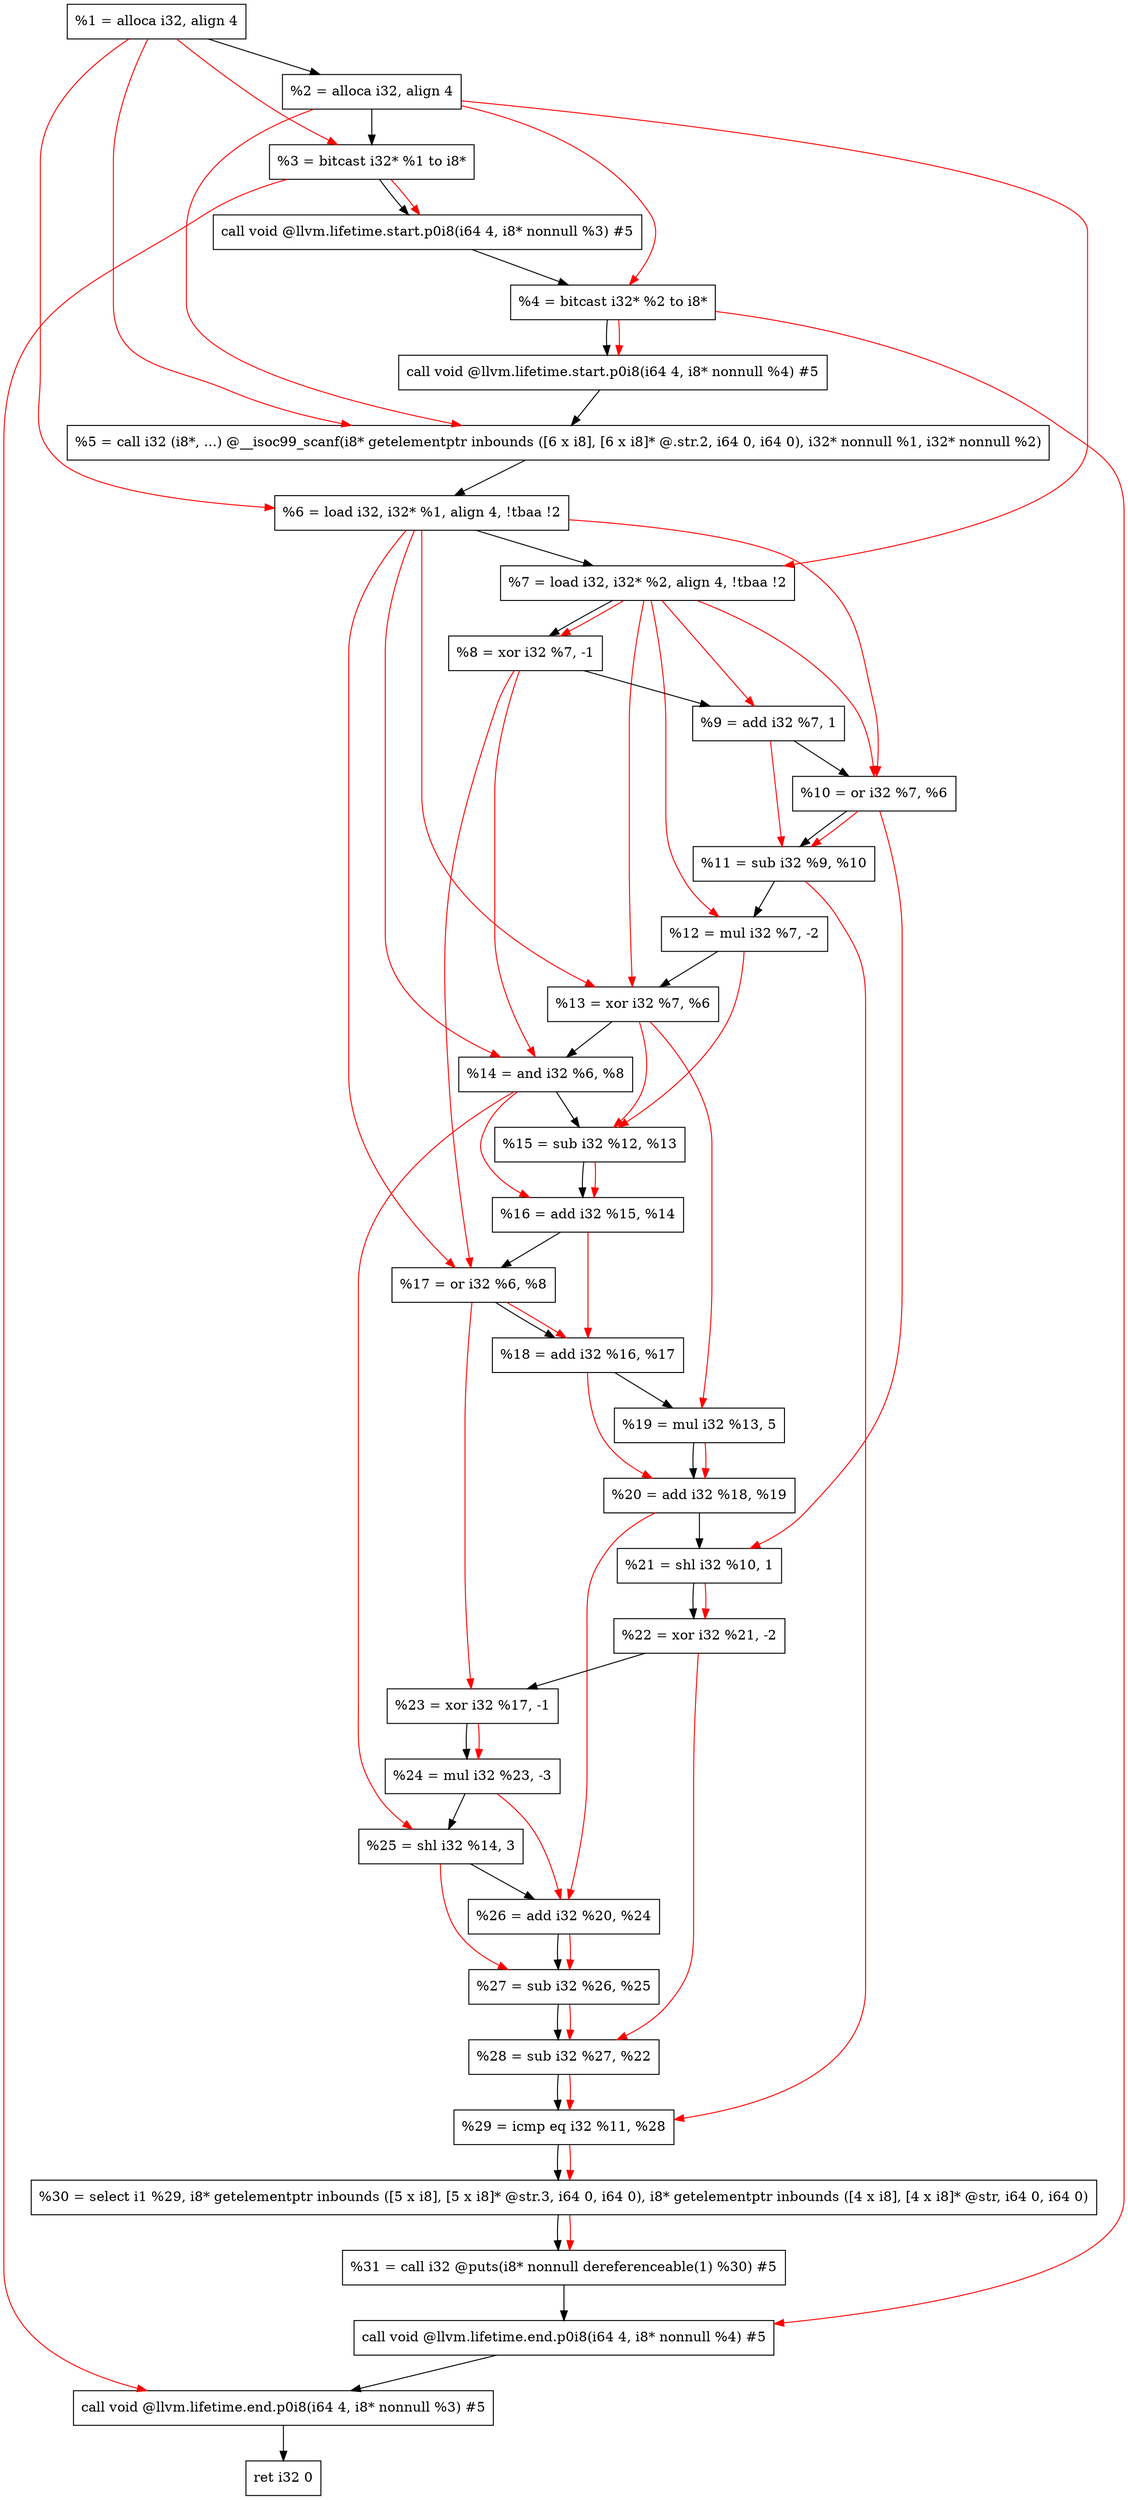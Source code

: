 digraph "DFG for'main' function" {
	Node0x6c6c18[shape=record, label="  %1 = alloca i32, align 4"];
	Node0x6c6c98[shape=record, label="  %2 = alloca i32, align 4"];
	Node0x6c6d28[shape=record, label="  %3 = bitcast i32* %1 to i8*"];
	Node0x6c7188[shape=record, label="  call void @llvm.lifetime.start.p0i8(i64 4, i8* nonnull %3) #5"];
	Node0x6c7268[shape=record, label="  %4 = bitcast i32* %2 to i8*"];
	Node0x6c7388[shape=record, label="  call void @llvm.lifetime.start.p0i8(i64 4, i8* nonnull %4) #5"];
	Node0x6c75c0[shape=record, label="  %5 = call i32 (i8*, ...) @__isoc99_scanf(i8* getelementptr inbounds ([6 x i8], [6 x i8]* @.str.2, i64 0, i64 0), i32* nonnull %1, i32* nonnull %2)"];
	Node0x6c7678[shape=record, label="  %6 = load i32, i32* %1, align 4, !tbaa !2"];
	Node0x6c85e8[shape=record, label="  %7 = load i32, i32* %2, align 4, !tbaa !2"];
	Node0x6c8c70[shape=record, label="  %8 = xor i32 %7, -1"];
	Node0x6c8ce0[shape=record, label="  %9 = add i32 %7, 1"];
	Node0x6c8d50[shape=record, label="  %10 = or i32 %7, %6"];
	Node0x6c8dc0[shape=record, label="  %11 = sub i32 %9, %10"];
	Node0x6c8e30[shape=record, label="  %12 = mul i32 %7, -2"];
	Node0x6c8ea0[shape=record, label="  %13 = xor i32 %7, %6"];
	Node0x6c8f10[shape=record, label="  %14 = and i32 %6, %8"];
	Node0x6c8f80[shape=record, label="  %15 = sub i32 %12, %13"];
	Node0x6c8ff0[shape=record, label="  %16 = add i32 %15, %14"];
	Node0x6c9060[shape=record, label="  %17 = or i32 %6, %8"];
	Node0x6c90d0[shape=record, label="  %18 = add i32 %16, %17"];
	Node0x6c9140[shape=record, label="  %19 = mul i32 %13, 5"];
	Node0x6c91b0[shape=record, label="  %20 = add i32 %18, %19"];
	Node0x6c9220[shape=record, label="  %21 = shl i32 %10, 1"];
	Node0x6c9290[shape=record, label="  %22 = xor i32 %21, -2"];
	Node0x6c9300[shape=record, label="  %23 = xor i32 %17, -1"];
	Node0x6c9370[shape=record, label="  %24 = mul i32 %23, -3"];
	Node0x6c93e0[shape=record, label="  %25 = shl i32 %14, 3"];
	Node0x6c9450[shape=record, label="  %26 = add i32 %20, %24"];
	Node0x6c94c0[shape=record, label="  %27 = sub i32 %26, %25"];
	Node0x6c9530[shape=record, label="  %28 = sub i32 %27, %22"];
	Node0x6c95a0[shape=record, label="  %29 = icmp eq i32 %11, %28"];
	Node0x6679d8[shape=record, label="  %30 = select i1 %29, i8* getelementptr inbounds ([5 x i8], [5 x i8]* @str.3, i64 0, i64 0), i8* getelementptr inbounds ([4 x i8], [4 x i8]* @str, i64 0, i64 0)"];
	Node0x6c9630[shape=record, label="  %31 = call i32 @puts(i8* nonnull dereferenceable(1) %30) #5"];
	Node0x6c9888[shape=record, label="  call void @llvm.lifetime.end.p0i8(i64 4, i8* nonnull %4) #5"];
	Node0x6c99e8[shape=record, label="  call void @llvm.lifetime.end.p0i8(i64 4, i8* nonnull %3) #5"];
	Node0x6c9aa8[shape=record, label="  ret i32 0"];
	Node0x6c6c18 -> Node0x6c6c98;
	Node0x6c6c98 -> Node0x6c6d28;
	Node0x6c6d28 -> Node0x6c7188;
	Node0x6c7188 -> Node0x6c7268;
	Node0x6c7268 -> Node0x6c7388;
	Node0x6c7388 -> Node0x6c75c0;
	Node0x6c75c0 -> Node0x6c7678;
	Node0x6c7678 -> Node0x6c85e8;
	Node0x6c85e8 -> Node0x6c8c70;
	Node0x6c8c70 -> Node0x6c8ce0;
	Node0x6c8ce0 -> Node0x6c8d50;
	Node0x6c8d50 -> Node0x6c8dc0;
	Node0x6c8dc0 -> Node0x6c8e30;
	Node0x6c8e30 -> Node0x6c8ea0;
	Node0x6c8ea0 -> Node0x6c8f10;
	Node0x6c8f10 -> Node0x6c8f80;
	Node0x6c8f80 -> Node0x6c8ff0;
	Node0x6c8ff0 -> Node0x6c9060;
	Node0x6c9060 -> Node0x6c90d0;
	Node0x6c90d0 -> Node0x6c9140;
	Node0x6c9140 -> Node0x6c91b0;
	Node0x6c91b0 -> Node0x6c9220;
	Node0x6c9220 -> Node0x6c9290;
	Node0x6c9290 -> Node0x6c9300;
	Node0x6c9300 -> Node0x6c9370;
	Node0x6c9370 -> Node0x6c93e0;
	Node0x6c93e0 -> Node0x6c9450;
	Node0x6c9450 -> Node0x6c94c0;
	Node0x6c94c0 -> Node0x6c9530;
	Node0x6c9530 -> Node0x6c95a0;
	Node0x6c95a0 -> Node0x6679d8;
	Node0x6679d8 -> Node0x6c9630;
	Node0x6c9630 -> Node0x6c9888;
	Node0x6c9888 -> Node0x6c99e8;
	Node0x6c99e8 -> Node0x6c9aa8;
edge [color=red]
	Node0x6c6c18 -> Node0x6c6d28;
	Node0x6c6d28 -> Node0x6c7188;
	Node0x6c6c98 -> Node0x6c7268;
	Node0x6c7268 -> Node0x6c7388;
	Node0x6c6c18 -> Node0x6c75c0;
	Node0x6c6c98 -> Node0x6c75c0;
	Node0x6c6c18 -> Node0x6c7678;
	Node0x6c6c98 -> Node0x6c85e8;
	Node0x6c85e8 -> Node0x6c8c70;
	Node0x6c85e8 -> Node0x6c8ce0;
	Node0x6c85e8 -> Node0x6c8d50;
	Node0x6c7678 -> Node0x6c8d50;
	Node0x6c8ce0 -> Node0x6c8dc0;
	Node0x6c8d50 -> Node0x6c8dc0;
	Node0x6c85e8 -> Node0x6c8e30;
	Node0x6c85e8 -> Node0x6c8ea0;
	Node0x6c7678 -> Node0x6c8ea0;
	Node0x6c7678 -> Node0x6c8f10;
	Node0x6c8c70 -> Node0x6c8f10;
	Node0x6c8e30 -> Node0x6c8f80;
	Node0x6c8ea0 -> Node0x6c8f80;
	Node0x6c8f80 -> Node0x6c8ff0;
	Node0x6c8f10 -> Node0x6c8ff0;
	Node0x6c7678 -> Node0x6c9060;
	Node0x6c8c70 -> Node0x6c9060;
	Node0x6c8ff0 -> Node0x6c90d0;
	Node0x6c9060 -> Node0x6c90d0;
	Node0x6c8ea0 -> Node0x6c9140;
	Node0x6c90d0 -> Node0x6c91b0;
	Node0x6c9140 -> Node0x6c91b0;
	Node0x6c8d50 -> Node0x6c9220;
	Node0x6c9220 -> Node0x6c9290;
	Node0x6c9060 -> Node0x6c9300;
	Node0x6c9300 -> Node0x6c9370;
	Node0x6c8f10 -> Node0x6c93e0;
	Node0x6c91b0 -> Node0x6c9450;
	Node0x6c9370 -> Node0x6c9450;
	Node0x6c9450 -> Node0x6c94c0;
	Node0x6c93e0 -> Node0x6c94c0;
	Node0x6c94c0 -> Node0x6c9530;
	Node0x6c9290 -> Node0x6c9530;
	Node0x6c8dc0 -> Node0x6c95a0;
	Node0x6c9530 -> Node0x6c95a0;
	Node0x6c95a0 -> Node0x6679d8;
	Node0x6679d8 -> Node0x6c9630;
	Node0x6c7268 -> Node0x6c9888;
	Node0x6c6d28 -> Node0x6c99e8;
}
